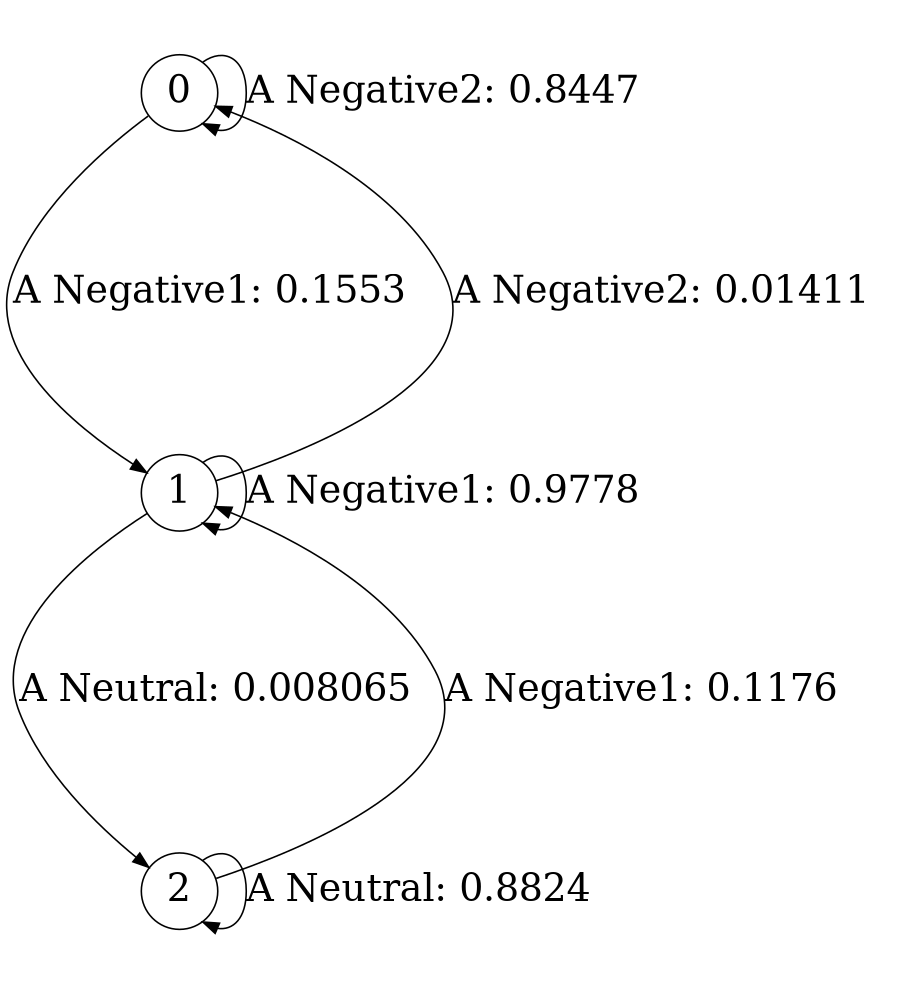 digraph r19_cssr {
size = "6,8.5";
ratio = "fill";
node [shape = circle];
node [fontsize = 24];
edge [fontsize = 24];
0 -> 0 [label = "A Negative2: 0.8447   "];
0 -> 1 [label = "A Negative1: 0.1553   "];
1 -> 0 [label = "A Negative2: 0.01411  "];
1 -> 1 [label = "A Negative1: 0.9778   "];
1 -> 2 [label = "A Neutral: 0.008065  "];
2 -> 1 [label = "A Negative1: 0.1176   "];
2 -> 2 [label = "A Neutral: 0.8824   "];
} 
